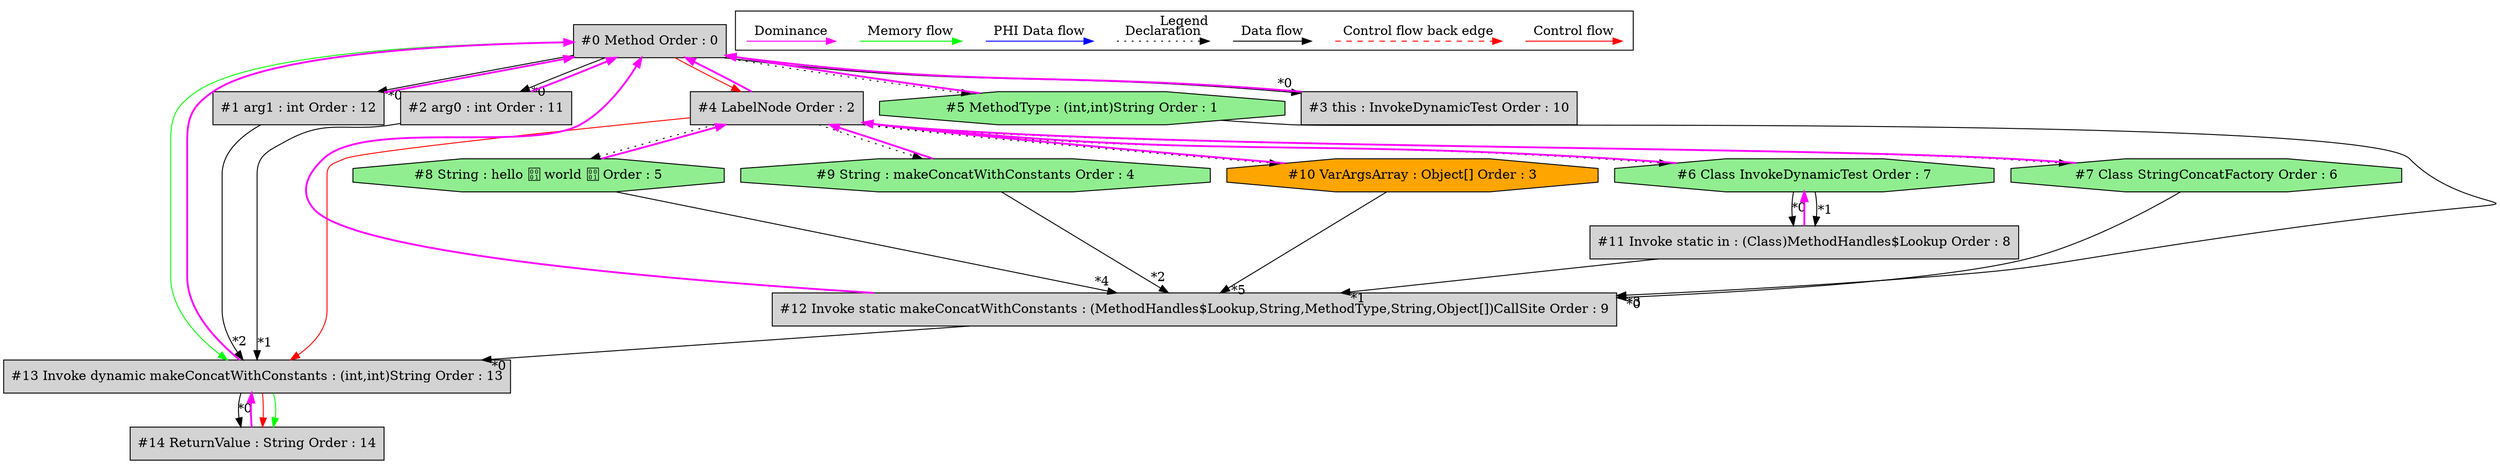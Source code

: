 digraph debugoutput {
 ordering="in";
 node0[label="#0 Method Order : 0",shape=box, fillcolor=lightgrey, style=filled];
 node1[label="#1 arg1 : int Order : 12",shape=box, fillcolor=lightgrey, style=filled];
 node1 -> node0[dir="forward" color="fuchsia" penwidth="2"];
 node0 -> node1[headlabel="*0", labeldistance=2];
 node2[label="#2 arg0 : int Order : 11",shape=box, fillcolor=lightgrey, style=filled];
 node2 -> node0[dir="forward" color="fuchsia" penwidth="2"];
 node0 -> node2[headlabel="*0", labeldistance=2];
 node3[label="#3 this : InvokeDynamicTest Order : 10",shape=box, fillcolor=lightgrey, style=filled];
 node3 -> node0[dir="forward" color="fuchsia" penwidth="2"];
 node0 -> node3[headlabel="*0", labeldistance=2];
 node4[label="#4 LabelNode Order : 2",shape=box, fillcolor=lightgrey, style=filled];
 node4 -> node0[dir="forward" color="fuchsia" penwidth="2"];
 node0 -> node4[labeldistance=2, color=red, fontcolor=red];
 node5[label="#5 MethodType : (int,int)String Order : 1",shape=octagon, fillcolor=lightgreen, style=filled];
 node5 -> node0[dir="forward" color="fuchsia" penwidth="2"];
 node0 -> node5[style=dotted];
 node6[label="#6 Class InvokeDynamicTest Order : 7",shape=octagon, fillcolor=lightgreen, style=filled];
 node6 -> node4[dir="forward" color="fuchsia" penwidth="2"];
 node4 -> node6[style=dotted];
 node7[label="#7 Class StringConcatFactory Order : 6",shape=octagon, fillcolor=lightgreen, style=filled];
 node7 -> node4[dir="forward" color="fuchsia" penwidth="2"];
 node4 -> node7[style=dotted];
 node8[label="#8 String : hello  world  Order : 5",shape=octagon, fillcolor=lightgreen, style=filled];
 node8 -> node4[dir="forward" color="fuchsia" penwidth="2"];
 node4 -> node8[style=dotted];
 node9[label="#9 String : makeConcatWithConstants Order : 4",shape=octagon, fillcolor=lightgreen, style=filled];
 node9 -> node4[dir="forward" color="fuchsia" penwidth="2"];
 node4 -> node9[style=dotted];
 node10[label="#10 VarArgsArray : Object[] Order : 3",shape=octagon, fillcolor=orange, style=filled];
 node10 -> node4[dir="forward" color="fuchsia" penwidth="2"];
 node4 -> node10[style=dotted];
 node11[label="#11 Invoke static in : (Class)MethodHandles$Lookup Order : 8",shape=box, fillcolor=lightgrey, style=filled];
 node11 -> node6[dir="forward" color="fuchsia" penwidth="2"];
 node6 -> node11[headlabel="*0", labeldistance=2];
 node6 -> node11[headlabel="*1", labeldistance=2];
 node12[label="#12 Invoke static makeConcatWithConstants : (MethodHandles$Lookup,String,MethodType,String,Object[])CallSite Order : 9",shape=box, fillcolor=lightgrey, style=filled];
 node12 -> node0[dir="forward" color="fuchsia" penwidth="2"];
 node7 -> node12[headlabel="*0", labeldistance=2];
 node11 -> node12[headlabel="*1", labeldistance=2];
 node9 -> node12[headlabel="*2", labeldistance=2];
 node5 -> node12[headlabel="*3", labeldistance=2];
 node8 -> node12[headlabel="*4", labeldistance=2];
 node10 -> node12[headlabel="*5", labeldistance=2];
 node13[label="#13 Invoke dynamic makeConcatWithConstants : (int,int)String Order : 13",shape=box, fillcolor=lightgrey, style=filled];
 node13 -> node0[dir="forward" color="fuchsia" penwidth="2"];
 node12 -> node13[headlabel="*0", labeldistance=2];
 node2 -> node13[headlabel="*1", labeldistance=2];
 node1 -> node13[headlabel="*2", labeldistance=2];
 node0 -> node13[labeldistance=2, color=green, constraint=false];
 node4 -> node13[labeldistance=2, color=red, fontcolor=red];
 node14[label="#14 ReturnValue : String Order : 14",shape=box, fillcolor=lightgrey, style=filled];
 node14 -> node13[dir="forward" color="fuchsia" penwidth="2"];
 node13 -> node14[headlabel="*0", labeldistance=2];
 node13 -> node14[labeldistance=2, color=red, fontcolor=red];
 node13 -> node14[labeldistance=2, color=green, constraint=false];
 subgraph cluster_000 {
  label = "Legend";
  node [shape=point]
  {
   rank=same;
   c0 [style = invis];
   c1 [style = invis];
   c2 [style = invis];
   c3 [style = invis];
   d0 [style = invis];
   d1 [style = invis];
   d2 [style = invis];
   d3 [style = invis];
   d4 [style = invis];
   d5 [style = invis];
   d6 [style = invis];
   d7 [style = invis];
   d8 [style = invis];
   d9 [style = invis];
  }
  c0 -> c1 [label="Control flow", style=solid, color=red]
  c2 -> c3 [label="Control flow back edge", style=dashed, color=red]
  d0 -> d1 [label="Data flow"]
  d2 -> d3 [label="Declaration", style=dotted]
  d4 -> d5 [label="PHI Data flow", color=blue]
  d6 -> d7 [label="Memory flow", color=green]
  d8 -> d9 [label="Dominance", color=fuchsia, style=solid]
 }

}

